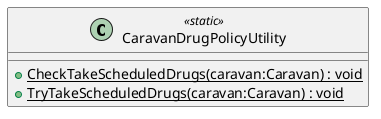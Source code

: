 @startuml
class CaravanDrugPolicyUtility <<static>> {
    + {static} CheckTakeScheduledDrugs(caravan:Caravan) : void
    + {static} TryTakeScheduledDrugs(caravan:Caravan) : void
}
@enduml
